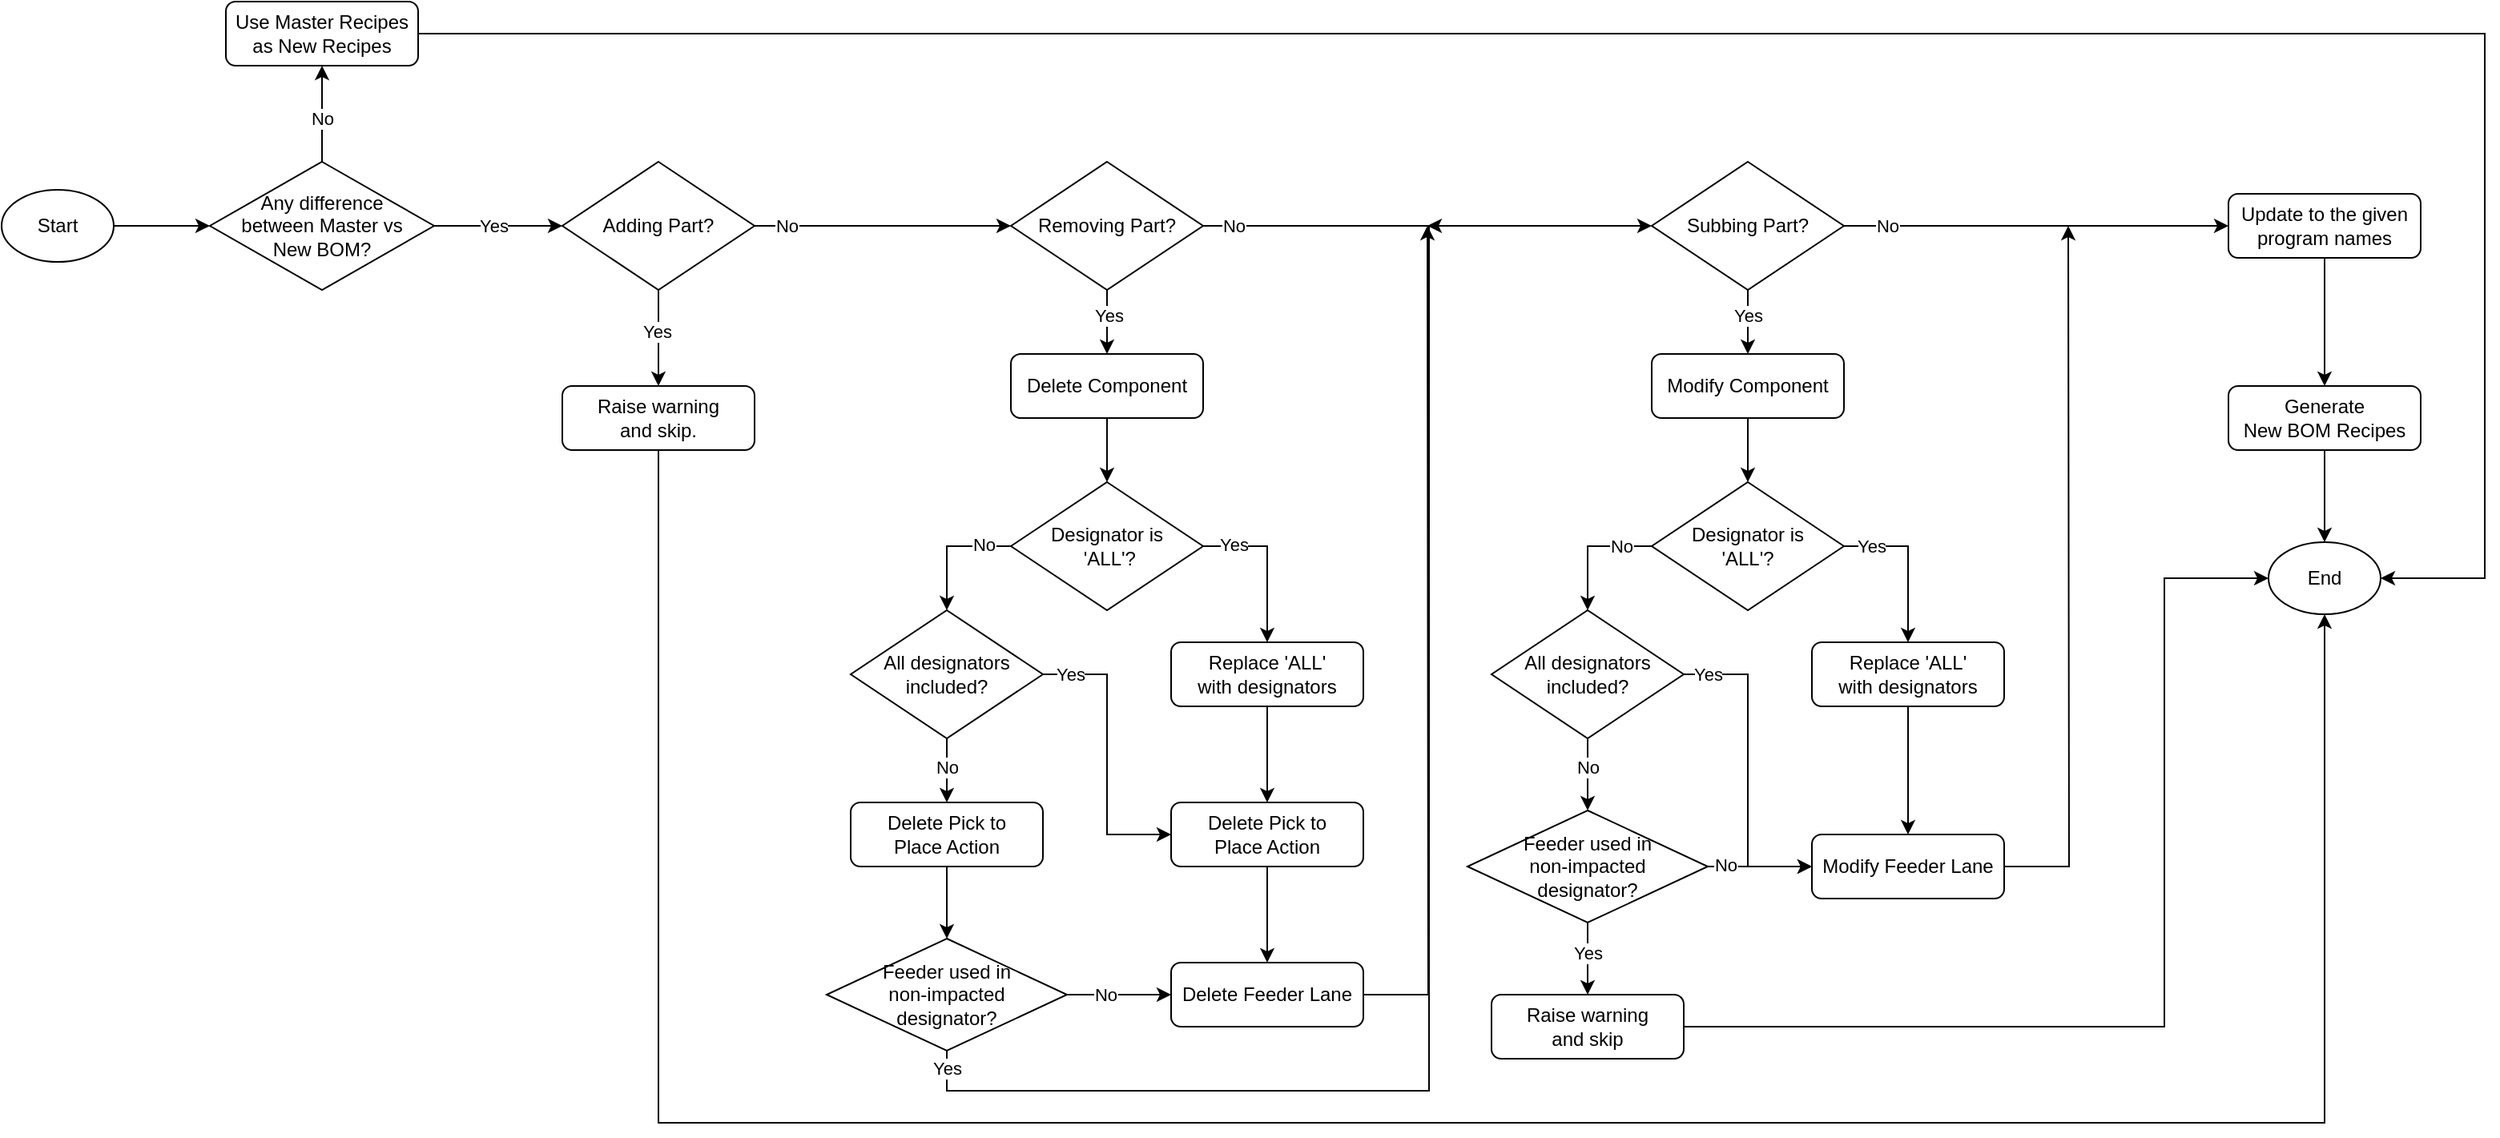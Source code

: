 <mxfile version="22.1.21" type="device">
  <diagram id="C5RBs43oDa-KdzZeNtuy" name="Page-1">
    <mxGraphModel dx="1050" dy="981" grid="1" gridSize="10" guides="1" tooltips="1" connect="1" arrows="1" fold="1" page="0" pageScale="1" pageWidth="827" pageHeight="1169" math="0" shadow="0">
      <root>
        <mxCell id="WIyWlLk6GJQsqaUBKTNV-0" />
        <mxCell id="WIyWlLk6GJQsqaUBKTNV-1" parent="WIyWlLk6GJQsqaUBKTNV-0" />
        <mxCell id="-Mhi-7tcr2lpUs_XdMzi-77" value="" style="edgeStyle=orthogonalEdgeStyle;rounded=0;orthogonalLoop=1;jettySize=auto;html=1;" parent="WIyWlLk6GJQsqaUBKTNV-1" source="WIyWlLk6GJQsqaUBKTNV-3" target="-Mhi-7tcr2lpUs_XdMzi-48" edge="1">
          <mxGeometry relative="1" as="geometry" />
        </mxCell>
        <mxCell id="WIyWlLk6GJQsqaUBKTNV-3" value="Generate &lt;br&gt;New BOM Recipes" style="rounded=1;whiteSpace=wrap;html=1;fontSize=12;glass=0;strokeWidth=1;shadow=0;" parent="WIyWlLk6GJQsqaUBKTNV-1" vertex="1">
          <mxGeometry x="1400" y="220" width="120" height="40" as="geometry" />
        </mxCell>
        <mxCell id="-Mhi-7tcr2lpUs_XdMzi-15" value="" style="edgeStyle=orthogonalEdgeStyle;rounded=0;orthogonalLoop=1;jettySize=auto;html=1;" parent="WIyWlLk6GJQsqaUBKTNV-1" source="MuiuewElhR3c6yhN6VMz-0" target="MuiuewElhR3c6yhN6VMz-1" edge="1">
          <mxGeometry relative="1" as="geometry" />
        </mxCell>
        <mxCell id="MuiuewElhR3c6yhN6VMz-0" value="Start" style="ellipse;whiteSpace=wrap;html=1;" parent="WIyWlLk6GJQsqaUBKTNV-1" vertex="1">
          <mxGeometry x="10" y="97.5" width="70" height="45" as="geometry" />
        </mxCell>
        <mxCell id="-Mhi-7tcr2lpUs_XdMzi-16" value="" style="edgeStyle=orthogonalEdgeStyle;rounded=0;orthogonalLoop=1;jettySize=auto;html=1;" parent="WIyWlLk6GJQsqaUBKTNV-1" source="MuiuewElhR3c6yhN6VMz-1" target="MuiuewElhR3c6yhN6VMz-2" edge="1">
          <mxGeometry relative="1" as="geometry" />
        </mxCell>
        <mxCell id="-Mhi-7tcr2lpUs_XdMzi-52" value="Yes" style="edgeLabel;html=1;align=center;verticalAlign=middle;resizable=0;points=[];" parent="-Mhi-7tcr2lpUs_XdMzi-16" vertex="1" connectable="0">
          <mxGeometry x="-0.07" relative="1" as="geometry">
            <mxPoint as="offset" />
          </mxGeometry>
        </mxCell>
        <mxCell id="-Mhi-7tcr2lpUs_XdMzi-18" value="" style="edgeStyle=orthogonalEdgeStyle;rounded=0;orthogonalLoop=1;jettySize=auto;html=1;" parent="WIyWlLk6GJQsqaUBKTNV-1" source="MuiuewElhR3c6yhN6VMz-1" target="MuiuewElhR3c6yhN6VMz-11" edge="1">
          <mxGeometry relative="1" as="geometry" />
        </mxCell>
        <mxCell id="-Mhi-7tcr2lpUs_XdMzi-51" value="No" style="edgeLabel;html=1;align=center;verticalAlign=middle;resizable=0;points=[];" parent="-Mhi-7tcr2lpUs_XdMzi-18" vertex="1" connectable="0">
          <mxGeometry x="-0.193" y="1" relative="1" as="geometry">
            <mxPoint x="1" y="-3" as="offset" />
          </mxGeometry>
        </mxCell>
        <mxCell id="MuiuewElhR3c6yhN6VMz-1" value="Any difference &lt;br&gt;between Master vs &lt;br&gt;New BOM?" style="rhombus;whiteSpace=wrap;html=1;" parent="WIyWlLk6GJQsqaUBKTNV-1" vertex="1">
          <mxGeometry x="140" y="80" width="140" height="80" as="geometry" />
        </mxCell>
        <mxCell id="-Mhi-7tcr2lpUs_XdMzi-17" value="" style="edgeStyle=orthogonalEdgeStyle;rounded=0;orthogonalLoop=1;jettySize=auto;html=1;" parent="WIyWlLk6GJQsqaUBKTNV-1" source="MuiuewElhR3c6yhN6VMz-2" target="MuiuewElhR3c6yhN6VMz-10" edge="1">
          <mxGeometry relative="1" as="geometry" />
        </mxCell>
        <mxCell id="-Mhi-7tcr2lpUs_XdMzi-53" value="Yes" style="edgeLabel;html=1;align=center;verticalAlign=middle;resizable=0;points=[];" parent="-Mhi-7tcr2lpUs_XdMzi-17" vertex="1" connectable="0">
          <mxGeometry x="-0.14" y="-2" relative="1" as="geometry">
            <mxPoint x="1" as="offset" />
          </mxGeometry>
        </mxCell>
        <mxCell id="-Mhi-7tcr2lpUs_XdMzi-19" style="edgeStyle=orthogonalEdgeStyle;rounded=0;orthogonalLoop=1;jettySize=auto;html=1;entryX=0;entryY=0.5;entryDx=0;entryDy=0;" parent="WIyWlLk6GJQsqaUBKTNV-1" source="MuiuewElhR3c6yhN6VMz-2" target="MuiuewElhR3c6yhN6VMz-3" edge="1">
          <mxGeometry relative="1" as="geometry" />
        </mxCell>
        <mxCell id="-Mhi-7tcr2lpUs_XdMzi-55" value="No" style="edgeLabel;html=1;align=center;verticalAlign=middle;resizable=0;points=[];" parent="-Mhi-7tcr2lpUs_XdMzi-19" vertex="1" connectable="0">
          <mxGeometry x="-0.748" relative="1" as="geometry">
            <mxPoint as="offset" />
          </mxGeometry>
        </mxCell>
        <mxCell id="MuiuewElhR3c6yhN6VMz-2" value="Adding Part?" style="rhombus;whiteSpace=wrap;html=1;" parent="WIyWlLk6GJQsqaUBKTNV-1" vertex="1">
          <mxGeometry x="360" y="80" width="120" height="80" as="geometry" />
        </mxCell>
        <mxCell id="-Mhi-7tcr2lpUs_XdMzi-33" style="edgeStyle=orthogonalEdgeStyle;rounded=0;orthogonalLoop=1;jettySize=auto;html=1;entryX=0;entryY=0.5;entryDx=0;entryDy=0;" parent="WIyWlLk6GJQsqaUBKTNV-1" source="MuiuewElhR3c6yhN6VMz-3" target="MuiuewElhR3c6yhN6VMz-4" edge="1">
          <mxGeometry relative="1" as="geometry" />
        </mxCell>
        <mxCell id="-Mhi-7tcr2lpUs_XdMzi-57" value="No" style="edgeLabel;html=1;align=center;verticalAlign=middle;resizable=0;points=[];" parent="-Mhi-7tcr2lpUs_XdMzi-33" vertex="1" connectable="0">
          <mxGeometry x="-0.867" relative="1" as="geometry">
            <mxPoint as="offset" />
          </mxGeometry>
        </mxCell>
        <mxCell id="6PrTuMC3pBOAge-w29PV-0" value="" style="edgeStyle=orthogonalEdgeStyle;rounded=0;orthogonalLoop=1;jettySize=auto;html=1;" parent="WIyWlLk6GJQsqaUBKTNV-1" source="MuiuewElhR3c6yhN6VMz-3" target="mhLKW3APxJxIRsOoVoXL-11" edge="1">
          <mxGeometry relative="1" as="geometry" />
        </mxCell>
        <mxCell id="6PrTuMC3pBOAge-w29PV-13" value="Yes" style="edgeLabel;html=1;align=center;verticalAlign=middle;resizable=0;points=[];" parent="6PrTuMC3pBOAge-w29PV-0" vertex="1" connectable="0">
          <mxGeometry x="-0.21" y="1" relative="1" as="geometry">
            <mxPoint as="offset" />
          </mxGeometry>
        </mxCell>
        <mxCell id="MuiuewElhR3c6yhN6VMz-3" value="Removing Part?" style="rhombus;whiteSpace=wrap;html=1;" parent="WIyWlLk6GJQsqaUBKTNV-1" vertex="1">
          <mxGeometry x="640" y="80" width="120" height="80" as="geometry" />
        </mxCell>
        <mxCell id="-Mhi-7tcr2lpUs_XdMzi-46" style="edgeStyle=orthogonalEdgeStyle;rounded=0;orthogonalLoop=1;jettySize=auto;html=1;entryX=0;entryY=0.5;entryDx=0;entryDy=0;" parent="WIyWlLk6GJQsqaUBKTNV-1" source="MuiuewElhR3c6yhN6VMz-4" target="-Mhi-7tcr2lpUs_XdMzi-6" edge="1">
          <mxGeometry relative="1" as="geometry" />
        </mxCell>
        <mxCell id="-Mhi-7tcr2lpUs_XdMzi-59" value="No" style="edgeLabel;html=1;align=center;verticalAlign=middle;resizable=0;points=[];" parent="-Mhi-7tcr2lpUs_XdMzi-46" vertex="1" connectable="0">
          <mxGeometry x="-0.785" y="-1" relative="1" as="geometry">
            <mxPoint x="1" y="-1" as="offset" />
          </mxGeometry>
        </mxCell>
        <mxCell id="6PrTuMC3pBOAge-w29PV-26" value="" style="edgeStyle=orthogonalEdgeStyle;rounded=0;orthogonalLoop=1;jettySize=auto;html=1;" parent="WIyWlLk6GJQsqaUBKTNV-1" source="MuiuewElhR3c6yhN6VMz-4" target="sZuCjx7MPzmtirDZtHkm-0" edge="1">
          <mxGeometry relative="1" as="geometry" />
        </mxCell>
        <mxCell id="6PrTuMC3pBOAge-w29PV-36" value="Yes" style="edgeLabel;html=1;align=center;verticalAlign=middle;resizable=0;points=[];" parent="6PrTuMC3pBOAge-w29PV-26" vertex="1" connectable="0">
          <mxGeometry x="-0.23" y="-1" relative="1" as="geometry">
            <mxPoint x="1" as="offset" />
          </mxGeometry>
        </mxCell>
        <mxCell id="MuiuewElhR3c6yhN6VMz-4" value="Subbing Part?" style="rhombus;whiteSpace=wrap;html=1;" parent="WIyWlLk6GJQsqaUBKTNV-1" vertex="1">
          <mxGeometry x="1040" y="80" width="120" height="80" as="geometry" />
        </mxCell>
        <mxCell id="6PrTuMC3pBOAge-w29PV-7" value="" style="edgeStyle=orthogonalEdgeStyle;rounded=0;orthogonalLoop=1;jettySize=auto;html=1;" parent="WIyWlLk6GJQsqaUBKTNV-1" source="MuiuewElhR3c6yhN6VMz-9" target="mhLKW3APxJxIRsOoVoXL-12" edge="1">
          <mxGeometry relative="1" as="geometry" />
        </mxCell>
        <mxCell id="MuiuewElhR3c6yhN6VMz-9" value="Delete Pick to &lt;br&gt;Place Action" style="rounded=1;whiteSpace=wrap;html=1;fontSize=12;glass=0;strokeWidth=1;shadow=0;" parent="WIyWlLk6GJQsqaUBKTNV-1" vertex="1">
          <mxGeometry x="740" y="480" width="120" height="40" as="geometry" />
        </mxCell>
        <mxCell id="-Mhi-7tcr2lpUs_XdMzi-78" style="edgeStyle=orthogonalEdgeStyle;rounded=0;orthogonalLoop=1;jettySize=auto;html=1;entryX=0.5;entryY=1;entryDx=0;entryDy=0;exitX=0.5;exitY=1;exitDx=0;exitDy=0;" parent="WIyWlLk6GJQsqaUBKTNV-1" source="MuiuewElhR3c6yhN6VMz-10" target="-Mhi-7tcr2lpUs_XdMzi-48" edge="1">
          <mxGeometry relative="1" as="geometry">
            <Array as="points">
              <mxPoint x="420" y="680" />
              <mxPoint x="1460" y="680" />
            </Array>
          </mxGeometry>
        </mxCell>
        <mxCell id="MuiuewElhR3c6yhN6VMz-10" value="Raise warning &lt;br&gt;and skip." style="rounded=1;whiteSpace=wrap;html=1;fontSize=12;glass=0;strokeWidth=1;shadow=0;" parent="WIyWlLk6GJQsqaUBKTNV-1" vertex="1">
          <mxGeometry x="360" y="220" width="120" height="40" as="geometry" />
        </mxCell>
        <mxCell id="-Mhi-7tcr2lpUs_XdMzi-50" style="edgeStyle=orthogonalEdgeStyle;rounded=0;orthogonalLoop=1;jettySize=auto;html=1;entryX=1;entryY=0.5;entryDx=0;entryDy=0;" parent="WIyWlLk6GJQsqaUBKTNV-1" source="MuiuewElhR3c6yhN6VMz-11" target="-Mhi-7tcr2lpUs_XdMzi-48" edge="1">
          <mxGeometry relative="1" as="geometry">
            <mxPoint x="1530" y="370" as="targetPoint" />
            <Array as="points">
              <mxPoint x="1560" />
              <mxPoint x="1560" y="340" />
            </Array>
          </mxGeometry>
        </mxCell>
        <mxCell id="MuiuewElhR3c6yhN6VMz-11" value="Use Master Recipes as New Recipes" style="rounded=1;whiteSpace=wrap;html=1;fontSize=12;glass=0;strokeWidth=1;shadow=0;" parent="WIyWlLk6GJQsqaUBKTNV-1" vertex="1">
          <mxGeometry x="150" y="-20" width="120" height="40" as="geometry" />
        </mxCell>
        <mxCell id="6PrTuMC3pBOAge-w29PV-2" style="edgeStyle=orthogonalEdgeStyle;rounded=0;orthogonalLoop=1;jettySize=auto;html=1;entryX=0.5;entryY=0;entryDx=0;entryDy=0;exitX=0;exitY=0.5;exitDx=0;exitDy=0;" parent="WIyWlLk6GJQsqaUBKTNV-1" source="-Mhi-7tcr2lpUs_XdMzi-1" target="mhLKW3APxJxIRsOoVoXL-0" edge="1">
          <mxGeometry relative="1" as="geometry" />
        </mxCell>
        <mxCell id="6PrTuMC3pBOAge-w29PV-14" value="No" style="edgeLabel;html=1;align=center;verticalAlign=middle;resizable=0;points=[];" parent="6PrTuMC3pBOAge-w29PV-2" vertex="1" connectable="0">
          <mxGeometry x="-0.583" relative="1" as="geometry">
            <mxPoint x="-1" y="-1" as="offset" />
          </mxGeometry>
        </mxCell>
        <mxCell id="6PrTuMC3pBOAge-w29PV-3" style="edgeStyle=orthogonalEdgeStyle;rounded=0;orthogonalLoop=1;jettySize=auto;html=1;entryX=0.5;entryY=0;entryDx=0;entryDy=0;exitX=1;exitY=0.5;exitDx=0;exitDy=0;" parent="WIyWlLk6GJQsqaUBKTNV-1" source="-Mhi-7tcr2lpUs_XdMzi-1" target="-Mhi-7tcr2lpUs_XdMzi-14" edge="1">
          <mxGeometry relative="1" as="geometry" />
        </mxCell>
        <mxCell id="6PrTuMC3pBOAge-w29PV-15" value="Yes" style="edgeLabel;html=1;align=center;verticalAlign=middle;resizable=0;points=[];" parent="6PrTuMC3pBOAge-w29PV-3" vertex="1" connectable="0">
          <mxGeometry x="-0.553" y="-1" relative="1" as="geometry">
            <mxPoint x="-4" y="-2" as="offset" />
          </mxGeometry>
        </mxCell>
        <mxCell id="-Mhi-7tcr2lpUs_XdMzi-1" value="Designator is&lt;br&gt;&amp;nbsp;&#39;ALL&#39;?" style="rhombus;whiteSpace=wrap;html=1;" parent="WIyWlLk6GJQsqaUBKTNV-1" vertex="1">
          <mxGeometry x="640" y="280" width="120" height="80" as="geometry" />
        </mxCell>
        <mxCell id="-Mhi-7tcr2lpUs_XdMzi-74" value="" style="edgeStyle=orthogonalEdgeStyle;rounded=0;orthogonalLoop=1;jettySize=auto;html=1;" parent="WIyWlLk6GJQsqaUBKTNV-1" source="-Mhi-7tcr2lpUs_XdMzi-6" target="WIyWlLk6GJQsqaUBKTNV-3" edge="1">
          <mxGeometry relative="1" as="geometry" />
        </mxCell>
        <mxCell id="-Mhi-7tcr2lpUs_XdMzi-6" value="Update to the given program names" style="rounded=1;whiteSpace=wrap;html=1;fontSize=12;glass=0;strokeWidth=1;shadow=0;" parent="WIyWlLk6GJQsqaUBKTNV-1" vertex="1">
          <mxGeometry x="1400" y="100" width="120" height="40" as="geometry" />
        </mxCell>
        <mxCell id="6PrTuMC3pBOAge-w29PV-28" style="edgeStyle=orthogonalEdgeStyle;rounded=0;orthogonalLoop=1;jettySize=auto;html=1;entryX=0.5;entryY=0;entryDx=0;entryDy=0;exitX=0;exitY=0.5;exitDx=0;exitDy=0;" parent="WIyWlLk6GJQsqaUBKTNV-1" source="-Mhi-7tcr2lpUs_XdMzi-10" target="-Mhi-7tcr2lpUs_XdMzi-36" edge="1">
          <mxGeometry relative="1" as="geometry" />
        </mxCell>
        <mxCell id="6PrTuMC3pBOAge-w29PV-35" value="No" style="edgeLabel;html=1;align=center;verticalAlign=middle;resizable=0;points=[];" parent="6PrTuMC3pBOAge-w29PV-28" vertex="1" connectable="0">
          <mxGeometry x="-0.53" y="-1" relative="1" as="geometry">
            <mxPoint y="1" as="offset" />
          </mxGeometry>
        </mxCell>
        <mxCell id="6PrTuMC3pBOAge-w29PV-29" style="edgeStyle=orthogonalEdgeStyle;rounded=0;orthogonalLoop=1;jettySize=auto;html=1;entryX=0.5;entryY=0;entryDx=0;entryDy=0;exitX=1;exitY=0.5;exitDx=0;exitDy=0;" parent="WIyWlLk6GJQsqaUBKTNV-1" source="-Mhi-7tcr2lpUs_XdMzi-10" target="_F3i6X9sSWksMvQBRQYV-2" edge="1">
          <mxGeometry relative="1" as="geometry" />
        </mxCell>
        <mxCell id="6PrTuMC3pBOAge-w29PV-39" value="Yes" style="edgeLabel;html=1;align=center;verticalAlign=middle;resizable=0;points=[];" parent="6PrTuMC3pBOAge-w29PV-29" vertex="1" connectable="0">
          <mxGeometry x="-0.616" y="-1" relative="1" as="geometry">
            <mxPoint x="-2" y="-1" as="offset" />
          </mxGeometry>
        </mxCell>
        <mxCell id="-Mhi-7tcr2lpUs_XdMzi-10" value="Designator is &lt;br&gt;&#39;ALL&#39;?" style="rhombus;whiteSpace=wrap;html=1;" parent="WIyWlLk6GJQsqaUBKTNV-1" vertex="1">
          <mxGeometry x="1040" y="280" width="120" height="80" as="geometry" />
        </mxCell>
        <mxCell id="6PrTuMC3pBOAge-w29PV-4" value="" style="edgeStyle=orthogonalEdgeStyle;rounded=0;orthogonalLoop=1;jettySize=auto;html=1;" parent="WIyWlLk6GJQsqaUBKTNV-1" source="-Mhi-7tcr2lpUs_XdMzi-14" target="MuiuewElhR3c6yhN6VMz-9" edge="1">
          <mxGeometry relative="1" as="geometry" />
        </mxCell>
        <mxCell id="-Mhi-7tcr2lpUs_XdMzi-14" value="Replace &#39;ALL&#39; &lt;br&gt;with designators" style="rounded=1;whiteSpace=wrap;html=1;fontSize=12;glass=0;strokeWidth=1;shadow=0;" parent="WIyWlLk6GJQsqaUBKTNV-1" vertex="1">
          <mxGeometry x="740" y="380" width="120" height="40" as="geometry" />
        </mxCell>
        <mxCell id="6PrTuMC3pBOAge-w29PV-32" value="" style="edgeStyle=orthogonalEdgeStyle;rounded=0;orthogonalLoop=1;jettySize=auto;html=1;" parent="WIyWlLk6GJQsqaUBKTNV-1" source="-Mhi-7tcr2lpUs_XdMzi-36" target="6PrTuMC3pBOAge-w29PV-30" edge="1">
          <mxGeometry relative="1" as="geometry" />
        </mxCell>
        <mxCell id="6PrTuMC3pBOAge-w29PV-37" value="No" style="edgeLabel;html=1;align=center;verticalAlign=middle;resizable=0;points=[];" parent="6PrTuMC3pBOAge-w29PV-32" vertex="1" connectable="0">
          <mxGeometry x="-0.23" y="-1" relative="1" as="geometry">
            <mxPoint x="1" as="offset" />
          </mxGeometry>
        </mxCell>
        <mxCell id="6PrTuMC3pBOAge-w29PV-33" style="edgeStyle=orthogonalEdgeStyle;rounded=0;orthogonalLoop=1;jettySize=auto;html=1;entryX=0;entryY=0.5;entryDx=0;entryDy=0;" parent="WIyWlLk6GJQsqaUBKTNV-1" source="-Mhi-7tcr2lpUs_XdMzi-36" target="-Mhi-7tcr2lpUs_XdMzi-38" edge="1">
          <mxGeometry relative="1" as="geometry">
            <Array as="points">
              <mxPoint x="1100" y="400" />
              <mxPoint x="1100" y="520" />
            </Array>
          </mxGeometry>
        </mxCell>
        <mxCell id="6PrTuMC3pBOAge-w29PV-34" value="Yes" style="edgeLabel;html=1;align=center;verticalAlign=middle;resizable=0;points=[];" parent="6PrTuMC3pBOAge-w29PV-33" vertex="1" connectable="0">
          <mxGeometry x="-0.818" y="2" relative="1" as="geometry">
            <mxPoint x="-3" y="2" as="offset" />
          </mxGeometry>
        </mxCell>
        <mxCell id="-Mhi-7tcr2lpUs_XdMzi-36" value="All designators included?" style="rhombus;whiteSpace=wrap;html=1;" parent="WIyWlLk6GJQsqaUBKTNV-1" vertex="1">
          <mxGeometry x="940" y="360" width="120" height="80" as="geometry" />
        </mxCell>
        <mxCell id="c2e77vGIHL09vZSPXbah-2" style="edgeStyle=orthogonalEdgeStyle;rounded=0;orthogonalLoop=1;jettySize=auto;html=1;" parent="WIyWlLk6GJQsqaUBKTNV-1" source="-Mhi-7tcr2lpUs_XdMzi-38" edge="1">
          <mxGeometry relative="1" as="geometry">
            <mxPoint x="1300" y="120" as="targetPoint" />
          </mxGeometry>
        </mxCell>
        <mxCell id="-Mhi-7tcr2lpUs_XdMzi-38" value="Modify Feeder Lane" style="rounded=1;whiteSpace=wrap;html=1;fontSize=12;glass=0;strokeWidth=1;shadow=0;" parent="WIyWlLk6GJQsqaUBKTNV-1" vertex="1">
          <mxGeometry x="1140" y="500" width="120" height="40" as="geometry" />
        </mxCell>
        <mxCell id="-Mhi-7tcr2lpUs_XdMzi-48" value="End" style="ellipse;whiteSpace=wrap;html=1;" parent="WIyWlLk6GJQsqaUBKTNV-1" vertex="1">
          <mxGeometry x="1425" y="317.5" width="70" height="45" as="geometry" />
        </mxCell>
        <mxCell id="6PrTuMC3pBOAge-w29PV-31" value="" style="edgeStyle=orthogonalEdgeStyle;rounded=0;orthogonalLoop=1;jettySize=auto;html=1;" parent="WIyWlLk6GJQsqaUBKTNV-1" source="_F3i6X9sSWksMvQBRQYV-2" target="-Mhi-7tcr2lpUs_XdMzi-38" edge="1">
          <mxGeometry relative="1" as="geometry" />
        </mxCell>
        <mxCell id="_F3i6X9sSWksMvQBRQYV-2" value="Replace &#39;ALL&#39; &lt;br&gt;with designators" style="rounded=1;whiteSpace=wrap;html=1;fontSize=12;glass=0;strokeWidth=1;shadow=0;" parent="WIyWlLk6GJQsqaUBKTNV-1" vertex="1">
          <mxGeometry x="1140" y="380" width="120" height="40" as="geometry" />
        </mxCell>
        <mxCell id="6PrTuMC3pBOAge-w29PV-5" style="edgeStyle=orthogonalEdgeStyle;rounded=0;orthogonalLoop=1;jettySize=auto;html=1;entryX=0;entryY=0.5;entryDx=0;entryDy=0;" parent="WIyWlLk6GJQsqaUBKTNV-1" source="mhLKW3APxJxIRsOoVoXL-0" target="MuiuewElhR3c6yhN6VMz-9" edge="1">
          <mxGeometry relative="1" as="geometry">
            <Array as="points">
              <mxPoint x="700" y="400" />
              <mxPoint x="700" y="500" />
            </Array>
          </mxGeometry>
        </mxCell>
        <mxCell id="6PrTuMC3pBOAge-w29PV-16" value="Yes" style="edgeLabel;html=1;align=center;verticalAlign=middle;resizable=0;points=[];" parent="6PrTuMC3pBOAge-w29PV-5" vertex="1" connectable="0">
          <mxGeometry x="-0.761" y="1" relative="1" as="geometry">
            <mxPoint x="-5" y="1" as="offset" />
          </mxGeometry>
        </mxCell>
        <mxCell id="6PrTuMC3pBOAge-w29PV-21" value="" style="edgeStyle=orthogonalEdgeStyle;rounded=0;orthogonalLoop=1;jettySize=auto;html=1;" parent="WIyWlLk6GJQsqaUBKTNV-1" source="mhLKW3APxJxIRsOoVoXL-0" target="6PrTuMC3pBOAge-w29PV-20" edge="1">
          <mxGeometry relative="1" as="geometry" />
        </mxCell>
        <mxCell id="6PrTuMC3pBOAge-w29PV-23" value="No" style="edgeLabel;html=1;align=center;verticalAlign=middle;resizable=0;points=[];" parent="6PrTuMC3pBOAge-w29PV-21" vertex="1" connectable="0">
          <mxGeometry x="-0.13" relative="1" as="geometry">
            <mxPoint as="offset" />
          </mxGeometry>
        </mxCell>
        <mxCell id="mhLKW3APxJxIRsOoVoXL-0" value="All designators included?" style="rhombus;whiteSpace=wrap;html=1;" parent="WIyWlLk6GJQsqaUBKTNV-1" vertex="1">
          <mxGeometry x="540" y="360" width="120" height="80" as="geometry" />
        </mxCell>
        <mxCell id="6PrTuMC3pBOAge-w29PV-1" value="" style="edgeStyle=orthogonalEdgeStyle;rounded=0;orthogonalLoop=1;jettySize=auto;html=1;" parent="WIyWlLk6GJQsqaUBKTNV-1" source="mhLKW3APxJxIRsOoVoXL-11" target="-Mhi-7tcr2lpUs_XdMzi-1" edge="1">
          <mxGeometry relative="1" as="geometry" />
        </mxCell>
        <mxCell id="mhLKW3APxJxIRsOoVoXL-11" value="Delete Component" style="rounded=1;whiteSpace=wrap;html=1;fontSize=12;glass=0;strokeWidth=1;shadow=0;" parent="WIyWlLk6GJQsqaUBKTNV-1" vertex="1">
          <mxGeometry x="640" y="200" width="120" height="40" as="geometry" />
        </mxCell>
        <mxCell id="6PrTuMC3pBOAge-w29PV-11" style="edgeStyle=orthogonalEdgeStyle;rounded=0;orthogonalLoop=1;jettySize=auto;html=1;" parent="WIyWlLk6GJQsqaUBKTNV-1" source="mhLKW3APxJxIRsOoVoXL-12" edge="1">
          <mxGeometry relative="1" as="geometry">
            <mxPoint x="900" y="120" as="targetPoint" />
          </mxGeometry>
        </mxCell>
        <mxCell id="mhLKW3APxJxIRsOoVoXL-12" value="Delete Feeder Lane" style="rounded=1;whiteSpace=wrap;html=1;fontSize=12;glass=0;strokeWidth=1;shadow=0;" parent="WIyWlLk6GJQsqaUBKTNV-1" vertex="1">
          <mxGeometry x="740" y="580" width="120" height="40" as="geometry" />
        </mxCell>
        <mxCell id="6PrTuMC3pBOAge-w29PV-27" value="" style="edgeStyle=orthogonalEdgeStyle;rounded=0;orthogonalLoop=1;jettySize=auto;html=1;" parent="WIyWlLk6GJQsqaUBKTNV-1" source="sZuCjx7MPzmtirDZtHkm-0" target="-Mhi-7tcr2lpUs_XdMzi-10" edge="1">
          <mxGeometry relative="1" as="geometry" />
        </mxCell>
        <mxCell id="sZuCjx7MPzmtirDZtHkm-0" value="Modify Component" style="rounded=1;whiteSpace=wrap;html=1;fontSize=12;glass=0;strokeWidth=1;shadow=0;" parent="WIyWlLk6GJQsqaUBKTNV-1" vertex="1">
          <mxGeometry x="1040" y="200" width="120" height="40" as="geometry" />
        </mxCell>
        <mxCell id="c2e77vGIHL09vZSPXbah-0" style="edgeStyle=orthogonalEdgeStyle;rounded=0;orthogonalLoop=1;jettySize=auto;html=1;entryX=0;entryY=0.5;entryDx=0;entryDy=0;" parent="WIyWlLk6GJQsqaUBKTNV-1" source="sZuCjx7MPzmtirDZtHkm-1" target="-Mhi-7tcr2lpUs_XdMzi-48" edge="1">
          <mxGeometry relative="1" as="geometry">
            <Array as="points">
              <mxPoint x="1360" y="620" />
              <mxPoint x="1360" y="340" />
            </Array>
          </mxGeometry>
        </mxCell>
        <mxCell id="sZuCjx7MPzmtirDZtHkm-1" value="Raise warning&lt;br&gt;and skip" style="rounded=1;whiteSpace=wrap;html=1;fontSize=12;glass=0;strokeWidth=1;shadow=0;" parent="WIyWlLk6GJQsqaUBKTNV-1" vertex="1">
          <mxGeometry x="940" y="600" width="120" height="40" as="geometry" />
        </mxCell>
        <mxCell id="6PrTuMC3pBOAge-w29PV-10" style="edgeStyle=orthogonalEdgeStyle;rounded=0;orthogonalLoop=1;jettySize=auto;html=1;entryX=0;entryY=0.5;entryDx=0;entryDy=0;" parent="WIyWlLk6GJQsqaUBKTNV-1" source="6PrTuMC3pBOAge-w29PV-8" target="mhLKW3APxJxIRsOoVoXL-12" edge="1">
          <mxGeometry relative="1" as="geometry" />
        </mxCell>
        <mxCell id="6PrTuMC3pBOAge-w29PV-18" value="No" style="edgeLabel;html=1;align=center;verticalAlign=middle;resizable=0;points=[];" parent="6PrTuMC3pBOAge-w29PV-10" vertex="1" connectable="0">
          <mxGeometry x="-0.704" y="-2" relative="1" as="geometry">
            <mxPoint x="14" y="-2" as="offset" />
          </mxGeometry>
        </mxCell>
        <mxCell id="6PrTuMC3pBOAge-w29PV-24" style="edgeStyle=orthogonalEdgeStyle;rounded=0;orthogonalLoop=1;jettySize=auto;html=1;exitX=0.5;exitY=1;exitDx=0;exitDy=0;" parent="WIyWlLk6GJQsqaUBKTNV-1" source="6PrTuMC3pBOAge-w29PV-8" edge="1">
          <mxGeometry relative="1" as="geometry">
            <mxPoint x="900" y="120" as="targetPoint" />
            <Array as="points">
              <mxPoint x="600" y="660" />
              <mxPoint x="901" y="660" />
            </Array>
          </mxGeometry>
        </mxCell>
        <mxCell id="6PrTuMC3pBOAge-w29PV-25" value="No" style="edgeLabel;html=1;align=center;verticalAlign=middle;resizable=0;points=[];" parent="6PrTuMC3pBOAge-w29PV-24" vertex="1" connectable="0">
          <mxGeometry x="-0.981" y="1" relative="1" as="geometry">
            <mxPoint x="-1" y="3" as="offset" />
          </mxGeometry>
        </mxCell>
        <mxCell id="H6_hTDP-gHmWQtFwpfmy-0" value="Yes" style="edgeLabel;html=1;align=center;verticalAlign=middle;resizable=0;points=[];" parent="6PrTuMC3pBOAge-w29PV-24" vertex="1" connectable="0">
          <mxGeometry x="-0.975" relative="1" as="geometry">
            <mxPoint as="offset" />
          </mxGeometry>
        </mxCell>
        <mxCell id="6PrTuMC3pBOAge-w29PV-8" value="Feeder used in &lt;br&gt;non-impacted &lt;br&gt;designator?" style="rhombus;whiteSpace=wrap;html=1;" parent="WIyWlLk6GJQsqaUBKTNV-1" vertex="1">
          <mxGeometry x="525" y="565" width="150" height="70" as="geometry" />
        </mxCell>
        <mxCell id="6PrTuMC3pBOAge-w29PV-22" value="" style="edgeStyle=orthogonalEdgeStyle;rounded=0;orthogonalLoop=1;jettySize=auto;html=1;" parent="WIyWlLk6GJQsqaUBKTNV-1" source="6PrTuMC3pBOAge-w29PV-20" target="6PrTuMC3pBOAge-w29PV-8" edge="1">
          <mxGeometry relative="1" as="geometry" />
        </mxCell>
        <mxCell id="6PrTuMC3pBOAge-w29PV-20" value="Delete Pick to &lt;br&gt;Place Action" style="rounded=1;whiteSpace=wrap;html=1;fontSize=12;glass=0;strokeWidth=1;shadow=0;" parent="WIyWlLk6GJQsqaUBKTNV-1" vertex="1">
          <mxGeometry x="540" y="480" width="120" height="40" as="geometry" />
        </mxCell>
        <mxCell id="6PrTuMC3pBOAge-w29PV-38" style="edgeStyle=orthogonalEdgeStyle;rounded=0;orthogonalLoop=1;jettySize=auto;html=1;entryX=0;entryY=0.5;entryDx=0;entryDy=0;" parent="WIyWlLk6GJQsqaUBKTNV-1" source="6PrTuMC3pBOAge-w29PV-30" target="-Mhi-7tcr2lpUs_XdMzi-38" edge="1">
          <mxGeometry relative="1" as="geometry" />
        </mxCell>
        <mxCell id="6PrTuMC3pBOAge-w29PV-41" value="No" style="edgeLabel;html=1;align=center;verticalAlign=middle;resizable=0;points=[];" parent="6PrTuMC3pBOAge-w29PV-38" vertex="1" connectable="0">
          <mxGeometry x="-0.655" y="1" relative="1" as="geometry">
            <mxPoint as="offset" />
          </mxGeometry>
        </mxCell>
        <mxCell id="6PrTuMC3pBOAge-w29PV-40" value="" style="edgeStyle=orthogonalEdgeStyle;rounded=0;orthogonalLoop=1;jettySize=auto;html=1;" parent="WIyWlLk6GJQsqaUBKTNV-1" source="6PrTuMC3pBOAge-w29PV-30" target="sZuCjx7MPzmtirDZtHkm-1" edge="1">
          <mxGeometry relative="1" as="geometry" />
        </mxCell>
        <mxCell id="c2e77vGIHL09vZSPXbah-1" value="Yes" style="edgeLabel;html=1;align=center;verticalAlign=middle;resizable=0;points=[];" parent="6PrTuMC3pBOAge-w29PV-40" vertex="1" connectable="0">
          <mxGeometry x="-0.164" relative="1" as="geometry">
            <mxPoint as="offset" />
          </mxGeometry>
        </mxCell>
        <mxCell id="6PrTuMC3pBOAge-w29PV-30" value="Feeder used in &lt;br&gt;non-impacted &lt;br&gt;designator?" style="rhombus;whiteSpace=wrap;html=1;" parent="WIyWlLk6GJQsqaUBKTNV-1" vertex="1">
          <mxGeometry x="925" y="485" width="150" height="70" as="geometry" />
        </mxCell>
      </root>
    </mxGraphModel>
  </diagram>
</mxfile>
